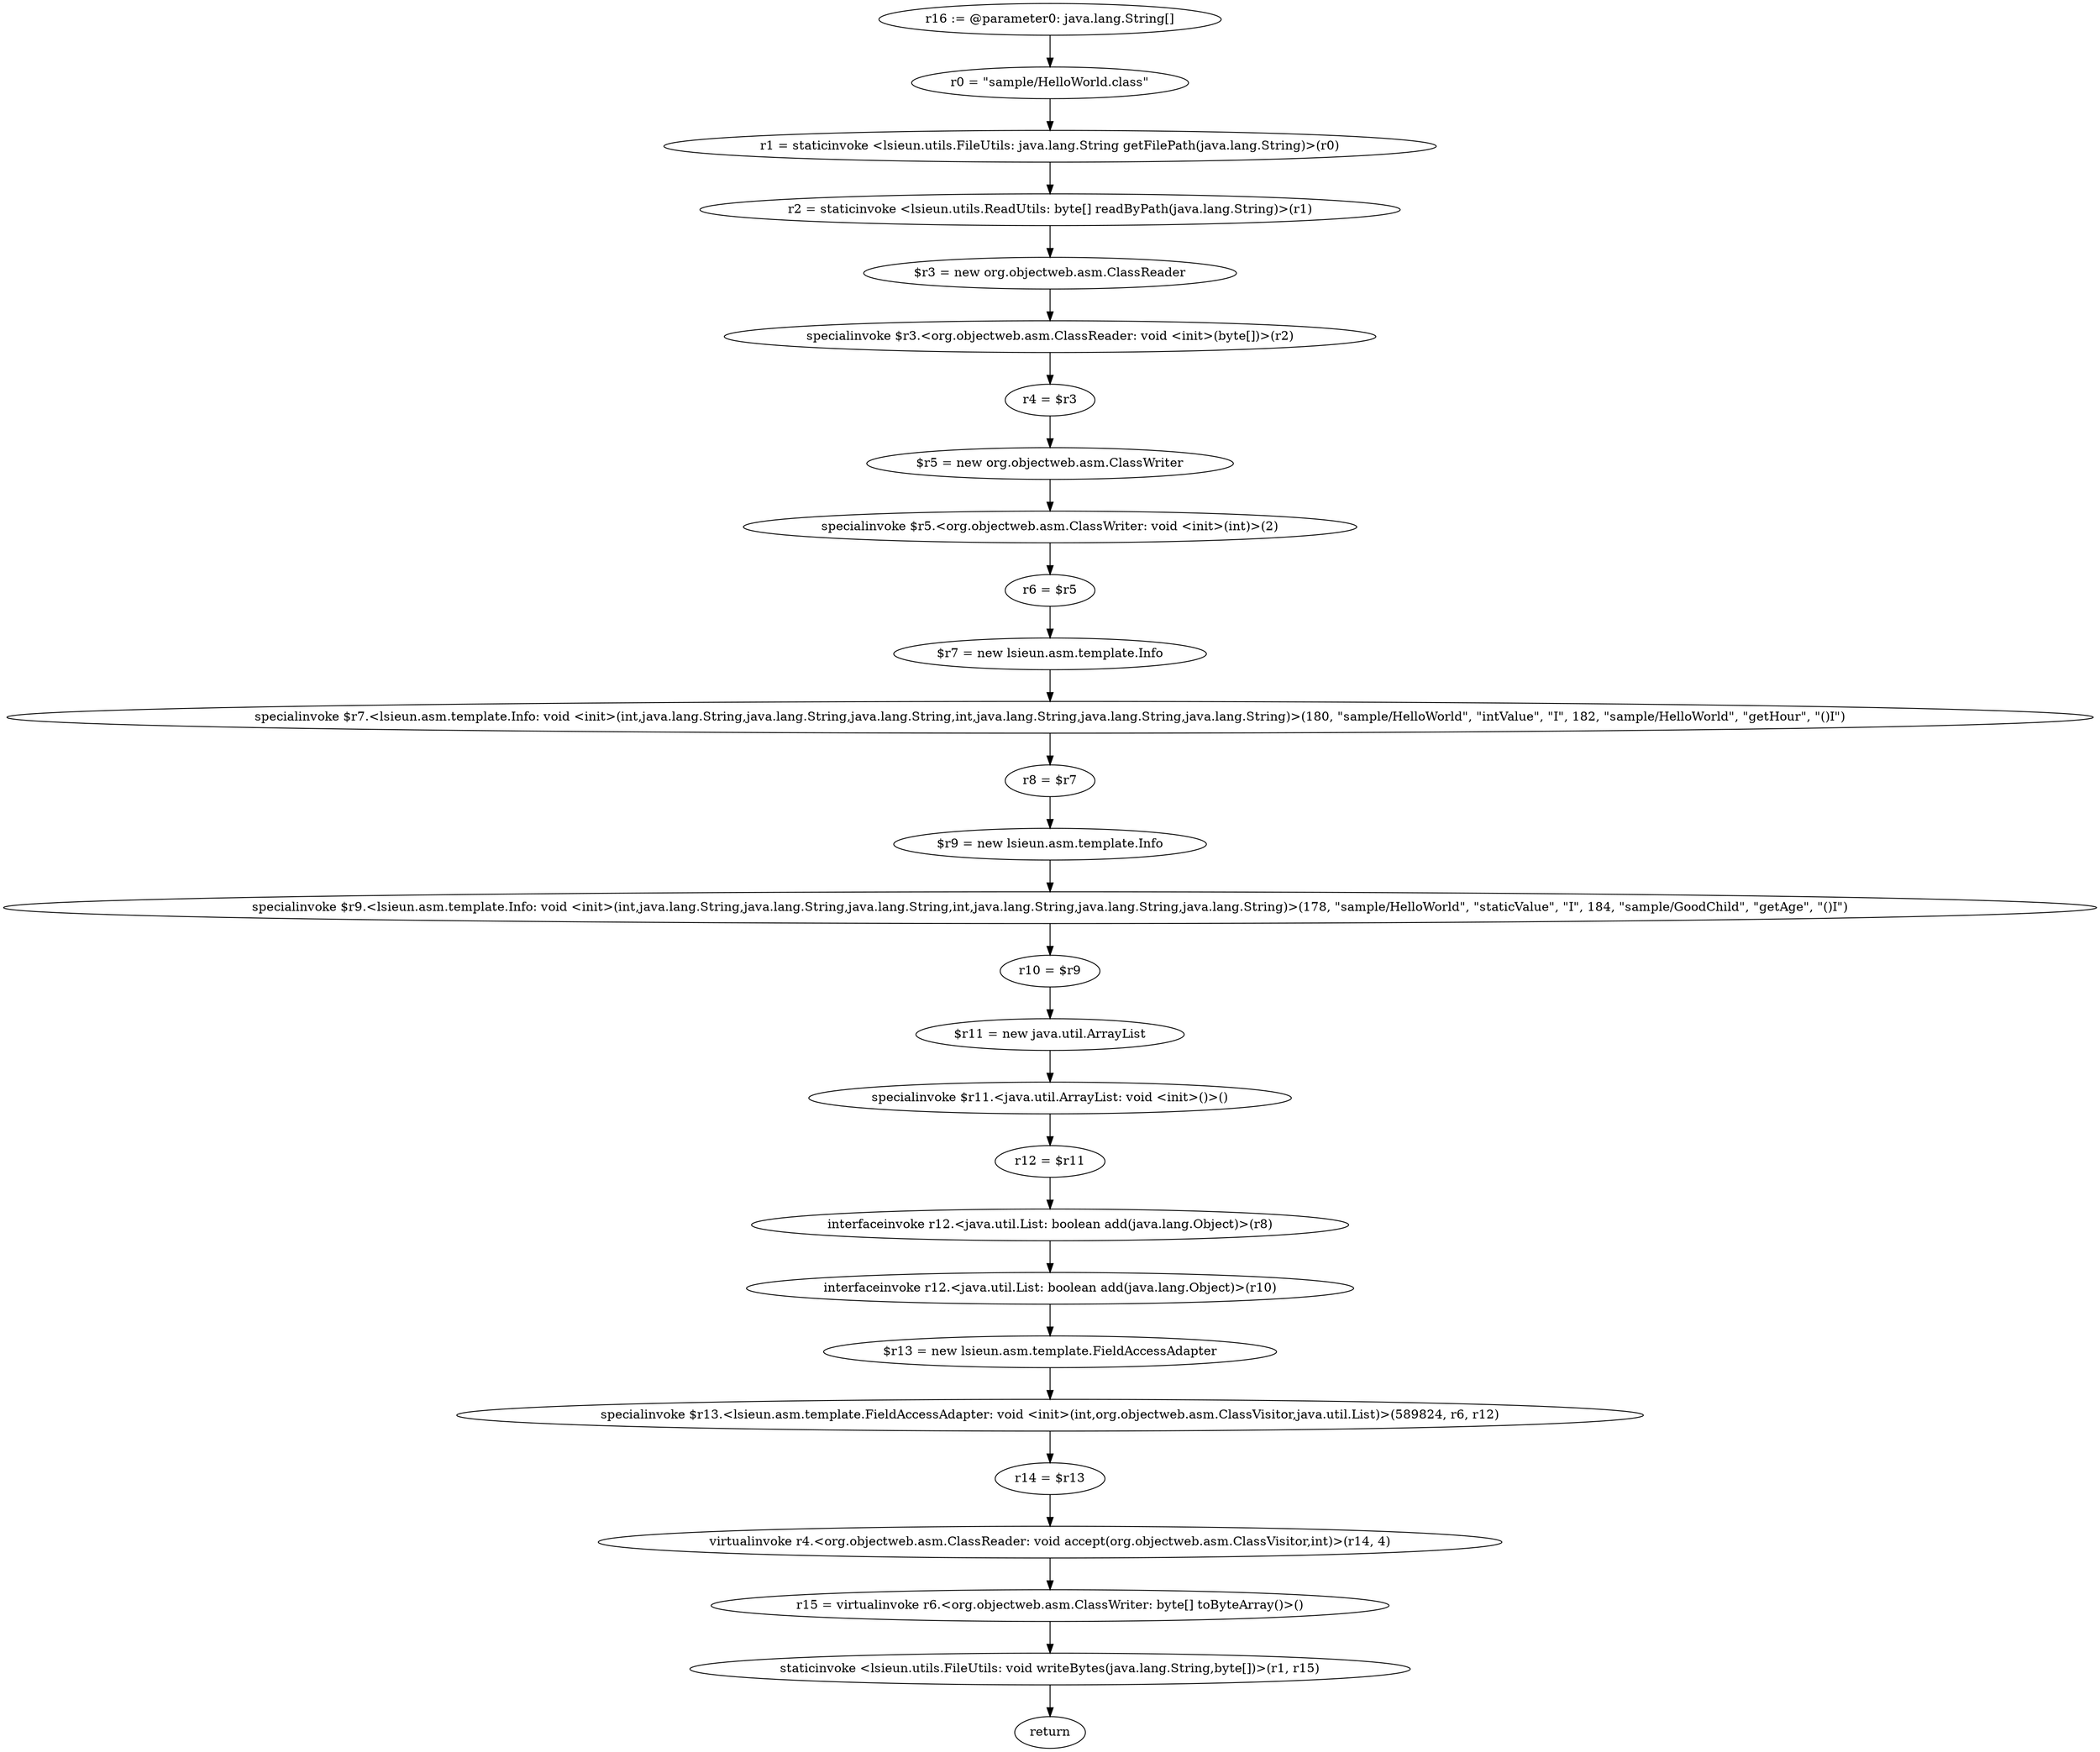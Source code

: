 digraph "unitGraph" {
    "r16 := @parameter0: java.lang.String[]"
    "r0 = \"sample/HelloWorld.class\""
    "r1 = staticinvoke <lsieun.utils.FileUtils: java.lang.String getFilePath(java.lang.String)>(r0)"
    "r2 = staticinvoke <lsieun.utils.ReadUtils: byte[] readByPath(java.lang.String)>(r1)"
    "$r3 = new org.objectweb.asm.ClassReader"
    "specialinvoke $r3.<org.objectweb.asm.ClassReader: void <init>(byte[])>(r2)"
    "r4 = $r3"
    "$r5 = new org.objectweb.asm.ClassWriter"
    "specialinvoke $r5.<org.objectweb.asm.ClassWriter: void <init>(int)>(2)"
    "r6 = $r5"
    "$r7 = new lsieun.asm.template.Info"
    "specialinvoke $r7.<lsieun.asm.template.Info: void <init>(int,java.lang.String,java.lang.String,java.lang.String,int,java.lang.String,java.lang.String,java.lang.String)>(180, \"sample/HelloWorld\", \"intValue\", \"I\", 182, \"sample/HelloWorld\", \"getHour\", \"()I\")"
    "r8 = $r7"
    "$r9 = new lsieun.asm.template.Info"
    "specialinvoke $r9.<lsieun.asm.template.Info: void <init>(int,java.lang.String,java.lang.String,java.lang.String,int,java.lang.String,java.lang.String,java.lang.String)>(178, \"sample/HelloWorld\", \"staticValue\", \"I\", 184, \"sample/GoodChild\", \"getAge\", \"()I\")"
    "r10 = $r9"
    "$r11 = new java.util.ArrayList"
    "specialinvoke $r11.<java.util.ArrayList: void <init>()>()"
    "r12 = $r11"
    "interfaceinvoke r12.<java.util.List: boolean add(java.lang.Object)>(r8)"
    "interfaceinvoke r12.<java.util.List: boolean add(java.lang.Object)>(r10)"
    "$r13 = new lsieun.asm.template.FieldAccessAdapter"
    "specialinvoke $r13.<lsieun.asm.template.FieldAccessAdapter: void <init>(int,org.objectweb.asm.ClassVisitor,java.util.List)>(589824, r6, r12)"
    "r14 = $r13"
    "virtualinvoke r4.<org.objectweb.asm.ClassReader: void accept(org.objectweb.asm.ClassVisitor,int)>(r14, 4)"
    "r15 = virtualinvoke r6.<org.objectweb.asm.ClassWriter: byte[] toByteArray()>()"
    "staticinvoke <lsieun.utils.FileUtils: void writeBytes(java.lang.String,byte[])>(r1, r15)"
    "return"
    "r16 := @parameter0: java.lang.String[]"->"r0 = \"sample/HelloWorld.class\"";
    "r0 = \"sample/HelloWorld.class\""->"r1 = staticinvoke <lsieun.utils.FileUtils: java.lang.String getFilePath(java.lang.String)>(r0)";
    "r1 = staticinvoke <lsieun.utils.FileUtils: java.lang.String getFilePath(java.lang.String)>(r0)"->"r2 = staticinvoke <lsieun.utils.ReadUtils: byte[] readByPath(java.lang.String)>(r1)";
    "r2 = staticinvoke <lsieun.utils.ReadUtils: byte[] readByPath(java.lang.String)>(r1)"->"$r3 = new org.objectweb.asm.ClassReader";
    "$r3 = new org.objectweb.asm.ClassReader"->"specialinvoke $r3.<org.objectweb.asm.ClassReader: void <init>(byte[])>(r2)";
    "specialinvoke $r3.<org.objectweb.asm.ClassReader: void <init>(byte[])>(r2)"->"r4 = $r3";
    "r4 = $r3"->"$r5 = new org.objectweb.asm.ClassWriter";
    "$r5 = new org.objectweb.asm.ClassWriter"->"specialinvoke $r5.<org.objectweb.asm.ClassWriter: void <init>(int)>(2)";
    "specialinvoke $r5.<org.objectweb.asm.ClassWriter: void <init>(int)>(2)"->"r6 = $r5";
    "r6 = $r5"->"$r7 = new lsieun.asm.template.Info";
    "$r7 = new lsieun.asm.template.Info"->"specialinvoke $r7.<lsieun.asm.template.Info: void <init>(int,java.lang.String,java.lang.String,java.lang.String,int,java.lang.String,java.lang.String,java.lang.String)>(180, \"sample/HelloWorld\", \"intValue\", \"I\", 182, \"sample/HelloWorld\", \"getHour\", \"()I\")";
    "specialinvoke $r7.<lsieun.asm.template.Info: void <init>(int,java.lang.String,java.lang.String,java.lang.String,int,java.lang.String,java.lang.String,java.lang.String)>(180, \"sample/HelloWorld\", \"intValue\", \"I\", 182, \"sample/HelloWorld\", \"getHour\", \"()I\")"->"r8 = $r7";
    "r8 = $r7"->"$r9 = new lsieun.asm.template.Info";
    "$r9 = new lsieun.asm.template.Info"->"specialinvoke $r9.<lsieun.asm.template.Info: void <init>(int,java.lang.String,java.lang.String,java.lang.String,int,java.lang.String,java.lang.String,java.lang.String)>(178, \"sample/HelloWorld\", \"staticValue\", \"I\", 184, \"sample/GoodChild\", \"getAge\", \"()I\")";
    "specialinvoke $r9.<lsieun.asm.template.Info: void <init>(int,java.lang.String,java.lang.String,java.lang.String,int,java.lang.String,java.lang.String,java.lang.String)>(178, \"sample/HelloWorld\", \"staticValue\", \"I\", 184, \"sample/GoodChild\", \"getAge\", \"()I\")"->"r10 = $r9";
    "r10 = $r9"->"$r11 = new java.util.ArrayList";
    "$r11 = new java.util.ArrayList"->"specialinvoke $r11.<java.util.ArrayList: void <init>()>()";
    "specialinvoke $r11.<java.util.ArrayList: void <init>()>()"->"r12 = $r11";
    "r12 = $r11"->"interfaceinvoke r12.<java.util.List: boolean add(java.lang.Object)>(r8)";
    "interfaceinvoke r12.<java.util.List: boolean add(java.lang.Object)>(r8)"->"interfaceinvoke r12.<java.util.List: boolean add(java.lang.Object)>(r10)";
    "interfaceinvoke r12.<java.util.List: boolean add(java.lang.Object)>(r10)"->"$r13 = new lsieun.asm.template.FieldAccessAdapter";
    "$r13 = new lsieun.asm.template.FieldAccessAdapter"->"specialinvoke $r13.<lsieun.asm.template.FieldAccessAdapter: void <init>(int,org.objectweb.asm.ClassVisitor,java.util.List)>(589824, r6, r12)";
    "specialinvoke $r13.<lsieun.asm.template.FieldAccessAdapter: void <init>(int,org.objectweb.asm.ClassVisitor,java.util.List)>(589824, r6, r12)"->"r14 = $r13";
    "r14 = $r13"->"virtualinvoke r4.<org.objectweb.asm.ClassReader: void accept(org.objectweb.asm.ClassVisitor,int)>(r14, 4)";
    "virtualinvoke r4.<org.objectweb.asm.ClassReader: void accept(org.objectweb.asm.ClassVisitor,int)>(r14, 4)"->"r15 = virtualinvoke r6.<org.objectweb.asm.ClassWriter: byte[] toByteArray()>()";
    "r15 = virtualinvoke r6.<org.objectweb.asm.ClassWriter: byte[] toByteArray()>()"->"staticinvoke <lsieun.utils.FileUtils: void writeBytes(java.lang.String,byte[])>(r1, r15)";
    "staticinvoke <lsieun.utils.FileUtils: void writeBytes(java.lang.String,byte[])>(r1, r15)"->"return";
}
